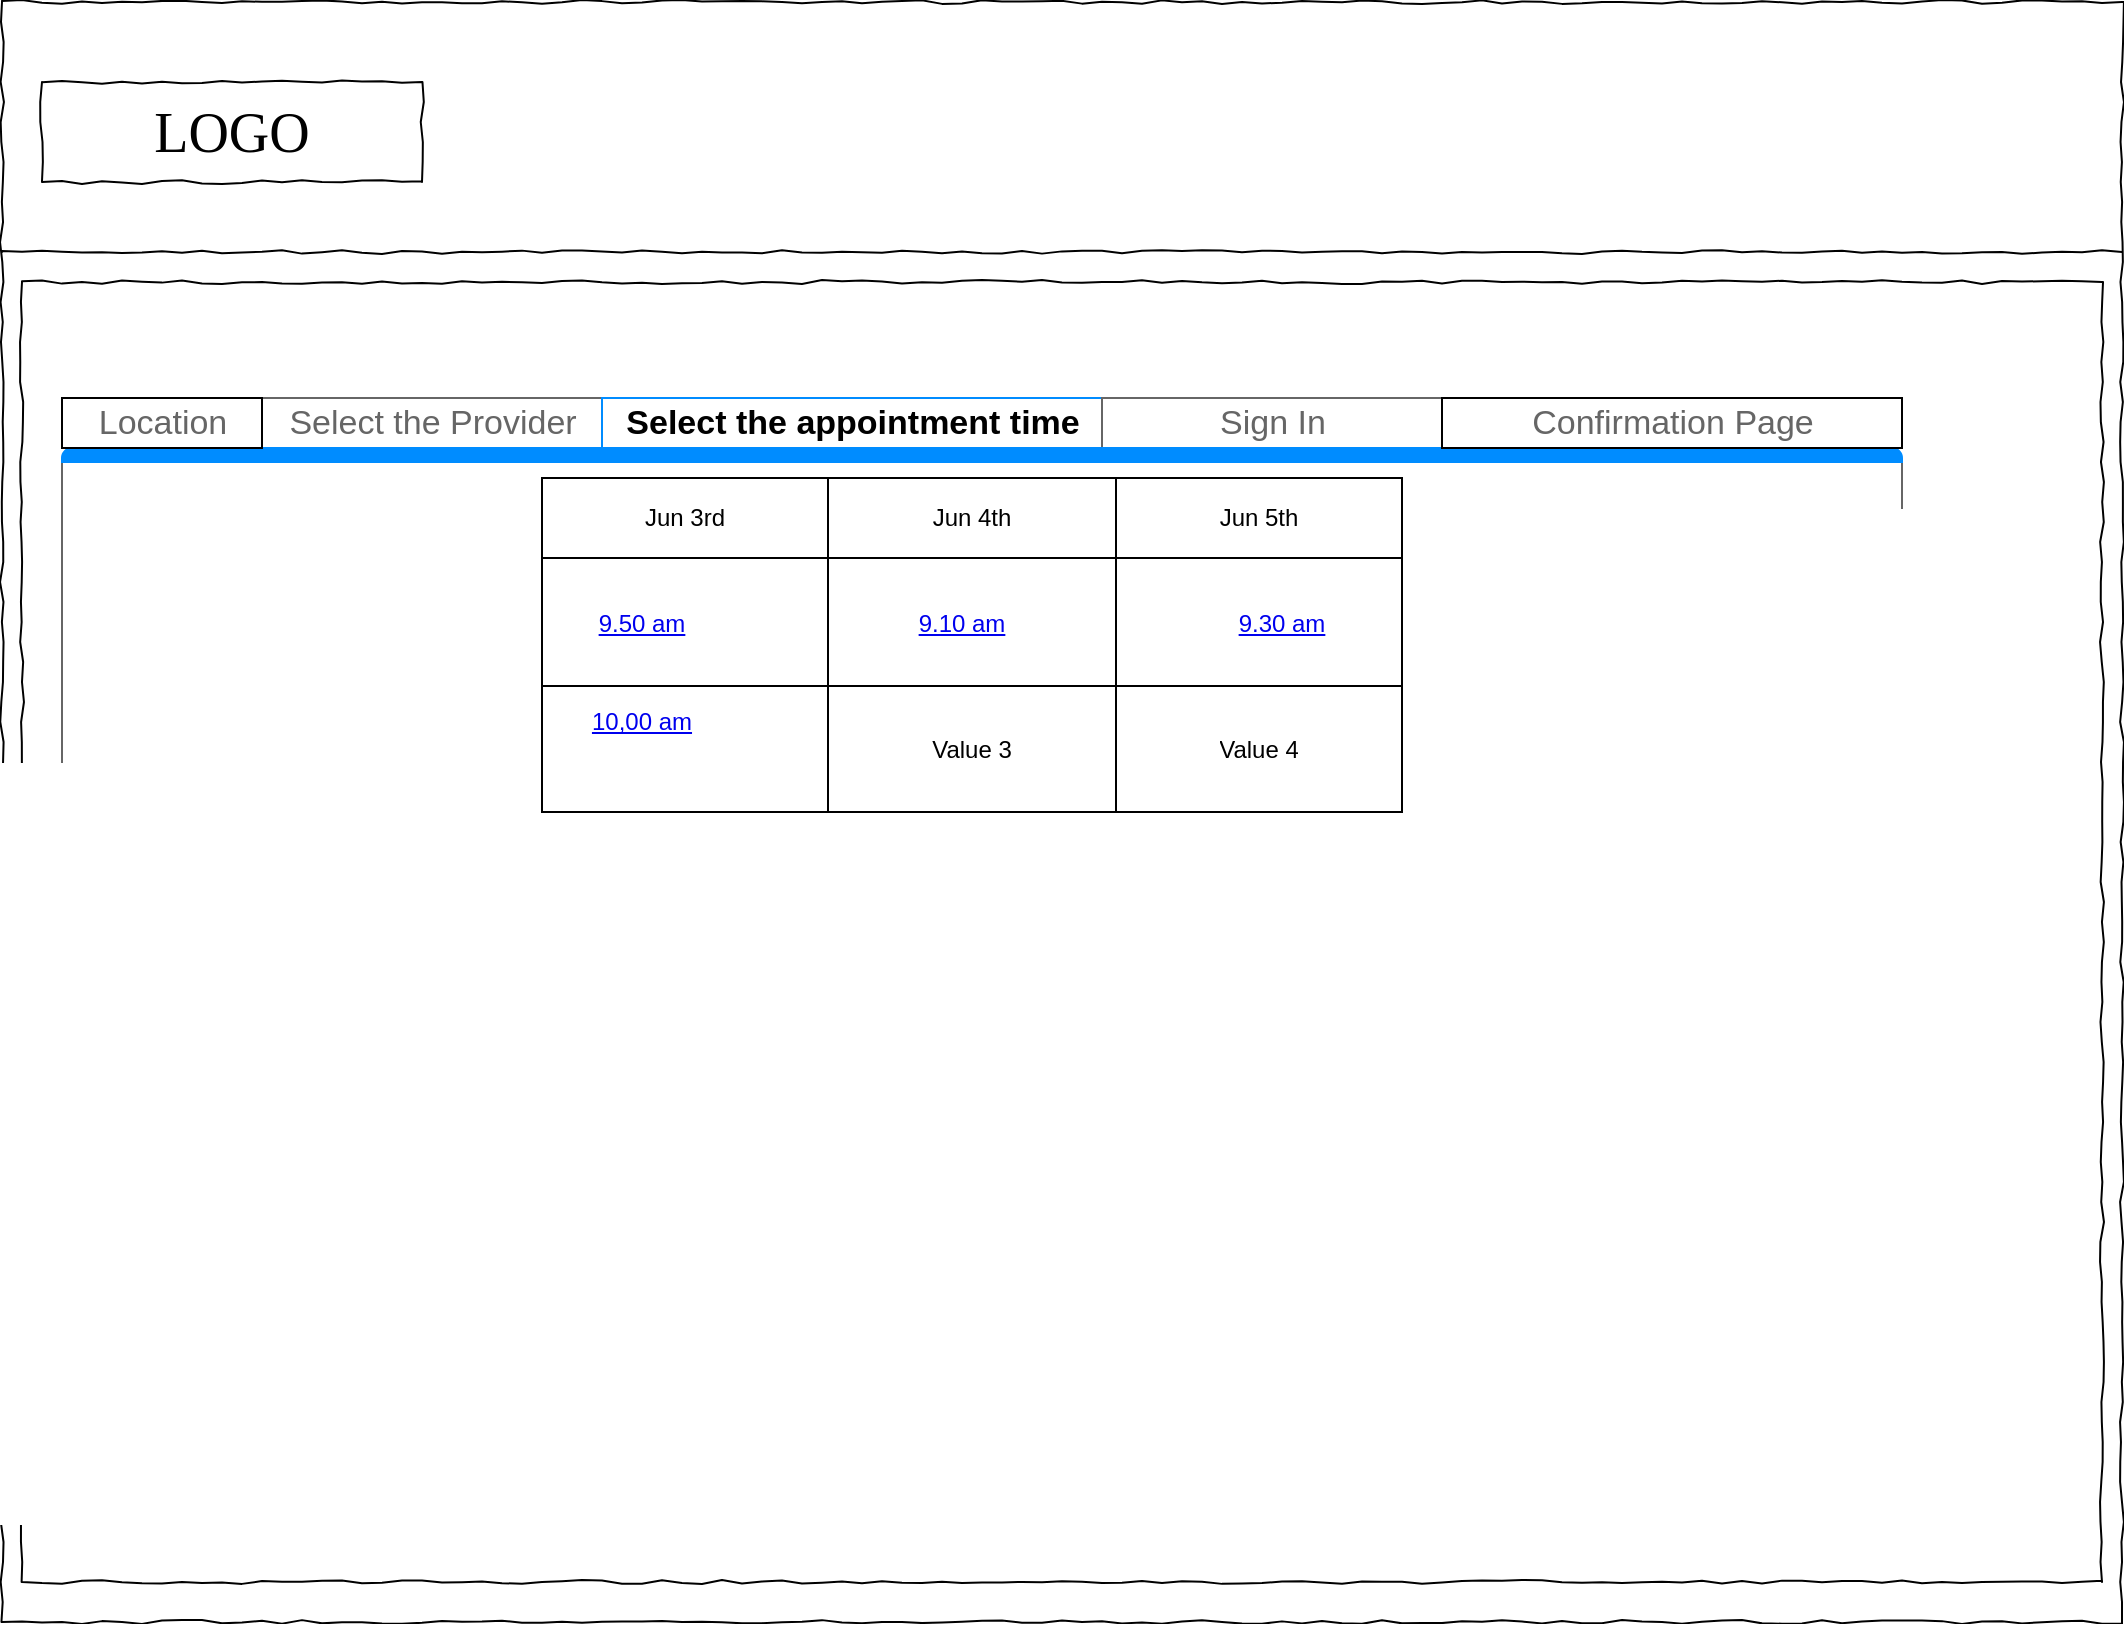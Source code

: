 <mxfile version="14.7.3" type="github">
  <diagram name="Page-1" id="03018318-947c-dd8e-b7a3-06fadd420f32">
    <mxGraphModel dx="946" dy="557" grid="1" gridSize="10" guides="1" tooltips="1" connect="1" arrows="1" fold="1" page="1" pageScale="1" pageWidth="1100" pageHeight="850" background="none" math="0" shadow="0">
      <root>
        <mxCell id="0" />
        <mxCell id="1" parent="0" />
        <mxCell id="677b7b8949515195-1" value="" style="whiteSpace=wrap;html=1;rounded=0;shadow=0;labelBackgroundColor=none;strokeColor=#000000;strokeWidth=1;fillColor=none;fontFamily=Verdana;fontSize=12;fontColor=#000000;align=center;comic=1;" parent="1" vertex="1">
          <mxGeometry x="20" y="20" width="1060" height="810" as="geometry" />
        </mxCell>
        <mxCell id="677b7b8949515195-2" value="LOGO" style="whiteSpace=wrap;html=1;rounded=0;shadow=0;labelBackgroundColor=none;strokeWidth=1;fontFamily=Verdana;fontSize=28;align=center;comic=1;" parent="1" vertex="1">
          <mxGeometry x="40" y="60" width="190" height="50" as="geometry" />
        </mxCell>
        <mxCell id="677b7b8949515195-8" value="" style="whiteSpace=wrap;html=1;rounded=0;shadow=0;labelBackgroundColor=none;strokeWidth=1;fillColor=none;fontFamily=Verdana;fontSize=12;align=center;comic=1;" parent="1" vertex="1">
          <mxGeometry x="30" y="160" width="1040" height="650" as="geometry" />
        </mxCell>
        <mxCell id="677b7b8949515195-9" value="" style="line;strokeWidth=1;html=1;rounded=0;shadow=0;labelBackgroundColor=none;fillColor=none;fontFamily=Verdana;fontSize=14;fontColor=#000000;align=center;comic=1;" parent="1" vertex="1">
          <mxGeometry x="20" y="140" width="1060" height="10" as="geometry" />
        </mxCell>
        <mxCell id="pcVxyMQWQm9Gr6qZqkTO-1" value="" style="strokeWidth=1;shadow=0;dashed=0;align=center;html=1;shape=mxgraph.mockup.containers.marginRect2;rectMarginTop=32;strokeColor=#666666;gradientColor=none;" parent="1" vertex="1">
          <mxGeometry x="50" y="218" width="920" height="465" as="geometry" />
        </mxCell>
        <mxCell id="pcVxyMQWQm9Gr6qZqkTO-2" value="Select the Provider" style="strokeColor=inherit;fillColor=inherit;gradientColor=inherit;strokeWidth=1;shadow=0;dashed=0;align=center;html=1;shape=mxgraph.mockup.containers.rrect;rSize=0;fontSize=17;fontColor=#666666;gradientColor=none;" parent="pcVxyMQWQm9Gr6qZqkTO-1" vertex="1">
          <mxGeometry width="170" height="25" relative="1" as="geometry">
            <mxPoint x="100" as="offset" />
          </mxGeometry>
        </mxCell>
        <mxCell id="pcVxyMQWQm9Gr6qZqkTO-3" value="&lt;font color=&quot;#000000&quot;&gt;&lt;b&gt;Select the appointment time&lt;/b&gt;&lt;/font&gt;" style="strokeWidth=1;shadow=0;dashed=0;align=center;html=1;shape=mxgraph.mockup.containers.rrect;rSize=0;fontSize=17;fontColor=#ffffff;strokeColor=#008cff;fillColor=none;" parent="pcVxyMQWQm9Gr6qZqkTO-1" vertex="1">
          <mxGeometry width="250" height="25" relative="1" as="geometry">
            <mxPoint x="270" as="offset" />
          </mxGeometry>
        </mxCell>
        <mxCell id="pcVxyMQWQm9Gr6qZqkTO-4" value="Sign In" style="strokeColor=inherit;fillColor=inherit;gradientColor=inherit;strokeWidth=1;shadow=0;dashed=0;align=center;html=1;shape=mxgraph.mockup.containers.rrect;rSize=0;fontSize=17;fontColor=#666666;gradientColor=none;" parent="pcVxyMQWQm9Gr6qZqkTO-1" vertex="1">
          <mxGeometry width="170" height="25" relative="1" as="geometry">
            <mxPoint x="520" as="offset" />
          </mxGeometry>
        </mxCell>
        <mxCell id="pcVxyMQWQm9Gr6qZqkTO-5" value="" style="strokeWidth=1;shadow=0;dashed=0;align=center;html=1;shape=mxgraph.mockup.containers.topButton;rSize=5;strokeColor=#008cff;fillColor=#008cff;gradientColor=none;resizeWidth=1;movable=0;deletable=1;" parent="pcVxyMQWQm9Gr6qZqkTO-1" vertex="1">
          <mxGeometry width="920" height="7" relative="1" as="geometry">
            <mxPoint y="25" as="offset" />
          </mxGeometry>
        </mxCell>
        <mxCell id="H9NYsbCaPzGDHdGbe1KU-2" value="" style="shape=table;html=1;whiteSpace=wrap;startSize=0;container=1;collapsible=0;childLayout=tableLayout;fillColor=none;" vertex="1" parent="pcVxyMQWQm9Gr6qZqkTO-1">
          <mxGeometry x="240" y="40" width="430" height="167" as="geometry" />
        </mxCell>
        <mxCell id="H9NYsbCaPzGDHdGbe1KU-3" value="" style="shape=partialRectangle;html=1;whiteSpace=wrap;collapsible=0;dropTarget=0;pointerEvents=0;fillColor=none;top=0;left=0;bottom=0;right=0;points=[[0,0.5],[1,0.5]];portConstraint=eastwest;" vertex="1" parent="H9NYsbCaPzGDHdGbe1KU-2">
          <mxGeometry width="430" height="40" as="geometry" />
        </mxCell>
        <mxCell id="H9NYsbCaPzGDHdGbe1KU-4" value="Jun 3rd" style="shape=partialRectangle;html=1;whiteSpace=wrap;connectable=0;fillColor=none;top=0;left=0;bottom=0;right=0;overflow=hidden;" vertex="1" parent="H9NYsbCaPzGDHdGbe1KU-3">
          <mxGeometry width="143" height="40" as="geometry" />
        </mxCell>
        <mxCell id="H9NYsbCaPzGDHdGbe1KU-5" value="Jun 4th" style="shape=partialRectangle;html=1;whiteSpace=wrap;connectable=0;fillColor=none;top=0;left=0;bottom=0;right=0;overflow=hidden;" vertex="1" parent="H9NYsbCaPzGDHdGbe1KU-3">
          <mxGeometry x="143" width="144" height="40" as="geometry" />
        </mxCell>
        <mxCell id="H9NYsbCaPzGDHdGbe1KU-6" value="Jun 5th" style="shape=partialRectangle;html=1;whiteSpace=wrap;connectable=0;fillColor=none;top=0;left=0;bottom=0;right=0;overflow=hidden;" vertex="1" parent="H9NYsbCaPzGDHdGbe1KU-3">
          <mxGeometry x="287" width="143" height="40" as="geometry" />
        </mxCell>
        <mxCell id="H9NYsbCaPzGDHdGbe1KU-7" value="" style="shape=partialRectangle;html=1;whiteSpace=wrap;collapsible=0;dropTarget=0;pointerEvents=0;fillColor=none;top=0;left=0;bottom=0;right=0;points=[[0,0.5],[1,0.5]];portConstraint=eastwest;" vertex="1" parent="H9NYsbCaPzGDHdGbe1KU-2">
          <mxGeometry y="40" width="430" height="64" as="geometry" />
        </mxCell>
        <mxCell id="H9NYsbCaPzGDHdGbe1KU-8" value="" style="shape=partialRectangle;html=1;whiteSpace=wrap;connectable=0;fillColor=none;top=0;left=0;bottom=0;right=0;overflow=hidden;" vertex="1" parent="H9NYsbCaPzGDHdGbe1KU-7">
          <mxGeometry width="143" height="64" as="geometry" />
        </mxCell>
        <mxCell id="H9NYsbCaPzGDHdGbe1KU-9" value="" style="shape=partialRectangle;html=1;whiteSpace=wrap;connectable=0;fillColor=none;top=0;left=0;bottom=0;right=0;overflow=hidden;" vertex="1" parent="H9NYsbCaPzGDHdGbe1KU-7">
          <mxGeometry x="143" width="144" height="64" as="geometry" />
        </mxCell>
        <mxCell id="H9NYsbCaPzGDHdGbe1KU-10" value="" style="shape=partialRectangle;html=1;whiteSpace=wrap;connectable=0;fillColor=none;top=0;left=0;bottom=0;right=0;overflow=hidden;" vertex="1" parent="H9NYsbCaPzGDHdGbe1KU-7">
          <mxGeometry x="287" width="143" height="64" as="geometry" />
        </mxCell>
        <mxCell id="H9NYsbCaPzGDHdGbe1KU-11" value="" style="shape=partialRectangle;html=1;whiteSpace=wrap;collapsible=0;dropTarget=0;pointerEvents=0;fillColor=none;top=0;left=0;bottom=0;right=0;points=[[0,0.5],[1,0.5]];portConstraint=eastwest;" vertex="1" parent="H9NYsbCaPzGDHdGbe1KU-2">
          <mxGeometry y="104" width="430" height="63" as="geometry" />
        </mxCell>
        <mxCell id="H9NYsbCaPzGDHdGbe1KU-12" value="" style="shape=partialRectangle;html=1;whiteSpace=wrap;connectable=0;fillColor=none;top=0;left=0;bottom=0;right=0;overflow=hidden;" vertex="1" parent="H9NYsbCaPzGDHdGbe1KU-11">
          <mxGeometry width="143" height="63" as="geometry" />
        </mxCell>
        <mxCell id="H9NYsbCaPzGDHdGbe1KU-13" value="Value 3" style="shape=partialRectangle;html=1;whiteSpace=wrap;connectable=0;fillColor=none;top=0;left=0;bottom=0;right=0;overflow=hidden;" vertex="1" parent="H9NYsbCaPzGDHdGbe1KU-11">
          <mxGeometry x="143" width="144" height="63" as="geometry" />
        </mxCell>
        <mxCell id="H9NYsbCaPzGDHdGbe1KU-14" value="Value 4" style="shape=partialRectangle;html=1;whiteSpace=wrap;connectable=0;fillColor=none;top=0;left=0;bottom=0;right=0;overflow=hidden;" vertex="1" parent="H9NYsbCaPzGDHdGbe1KU-11">
          <mxGeometry x="287" width="143" height="63" as="geometry" />
        </mxCell>
        <mxCell id="pcVxyMQWQm9Gr6qZqkTO-7" value="Confirmation Page" style="strokeColor=inherit;fillColor=inherit;gradientColor=inherit;strokeWidth=1;shadow=0;dashed=0;align=center;html=1;shape=mxgraph.mockup.containers.rrect;rSize=0;fontSize=17;fontColor=#666666;gradientColor=none;" parent="1" vertex="1">
          <mxGeometry x="740" y="218" width="230" height="25" as="geometry" />
        </mxCell>
        <UserObject label="9.50 am" link="https://www.draw.io" id="pcVxyMQWQm9Gr6qZqkTO-9">
          <mxCell style="text;html=1;strokeColor=none;fillColor=none;whiteSpace=wrap;align=center;verticalAlign=middle;fontColor=#0000EE;fontStyle=4;" parent="1" vertex="1">
            <mxGeometry x="310" y="311" width="60" height="40" as="geometry" />
          </mxCell>
        </UserObject>
        <UserObject label="10,00 am" link="https://www.draw.io" id="pcVxyMQWQm9Gr6qZqkTO-10">
          <mxCell style="text;html=1;strokeColor=none;fillColor=none;whiteSpace=wrap;align=center;verticalAlign=middle;fontColor=#0000EE;fontStyle=4;" parent="1" vertex="1">
            <mxGeometry x="310" y="360" width="60" height="40" as="geometry" />
          </mxCell>
        </UserObject>
        <UserObject label="9.10 am" link="https://www.draw.io" id="pcVxyMQWQm9Gr6qZqkTO-11">
          <mxCell style="text;html=1;strokeColor=none;fillColor=none;whiteSpace=wrap;align=center;verticalAlign=middle;fontColor=#0000EE;fontStyle=4;" parent="1" vertex="1">
            <mxGeometry x="470" y="311" width="60" height="40" as="geometry" />
          </mxCell>
        </UserObject>
        <UserObject label="9.30 am" link="https://www.draw.io" id="pcVxyMQWQm9Gr6qZqkTO-12">
          <mxCell style="text;html=1;strokeColor=none;fillColor=none;whiteSpace=wrap;align=center;verticalAlign=middle;fontColor=#0000EE;fontStyle=4;" parent="1" vertex="1">
            <mxGeometry x="630" y="311" width="60" height="40" as="geometry" />
          </mxCell>
        </UserObject>
        <mxCell id="H9NYsbCaPzGDHdGbe1KU-15" value="Location" style="strokeColor=inherit;fillColor=inherit;gradientColor=inherit;strokeWidth=1;shadow=0;dashed=0;align=center;html=1;shape=mxgraph.mockup.containers.rrect;rSize=0;fontSize=17;fontColor=#666666;gradientColor=none;" vertex="1" parent="1">
          <mxGeometry x="50" y="218" width="100" height="25" as="geometry" />
        </mxCell>
      </root>
    </mxGraphModel>
  </diagram>
</mxfile>
